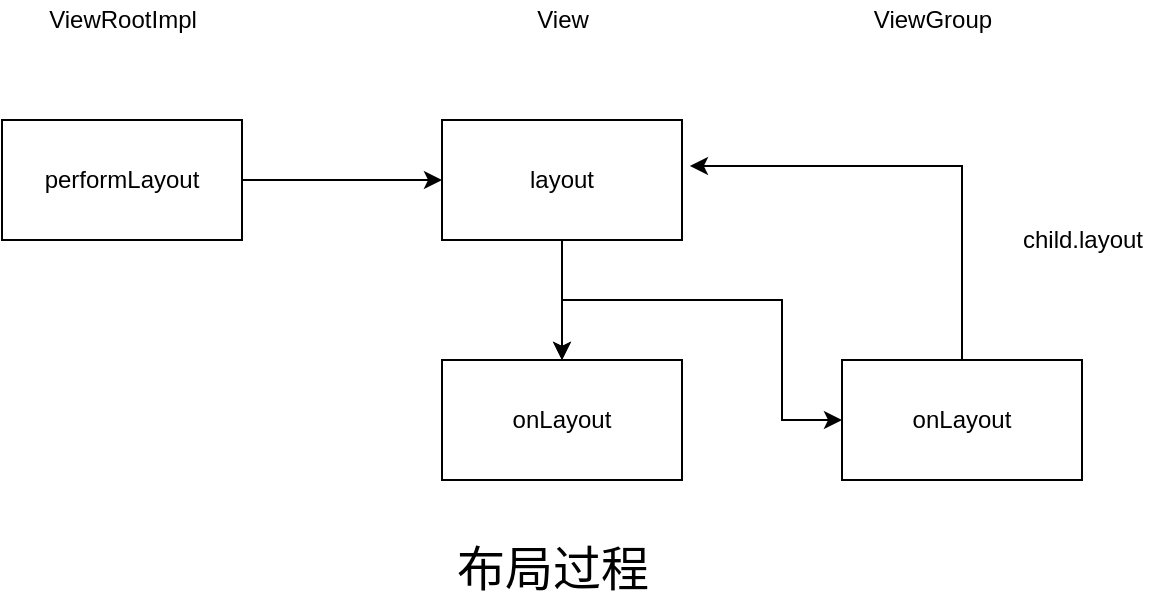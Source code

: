 <mxfile version="14.1.6" type="github"><diagram id="OL2NlKiiOv3Pd1m6O2bv" name="第 1 页"><mxGraphModel dx="1056" dy="593" grid="1" gridSize="10" guides="1" tooltips="1" connect="1" arrows="1" fold="1" page="1" pageScale="1" pageWidth="827" pageHeight="1169" math="0" shadow="0"><root><mxCell id="0"/><mxCell id="1" parent="0"/><mxCell id="_RidUtGXg-J7fm0WF-Xg-5" style="edgeStyle=orthogonalEdgeStyle;rounded=0;orthogonalLoop=1;jettySize=auto;html=1;entryX=0;entryY=0.5;entryDx=0;entryDy=0;" edge="1" parent="1" source="_RidUtGXg-J7fm0WF-Xg-1" target="_RidUtGXg-J7fm0WF-Xg-2"><mxGeometry relative="1" as="geometry"/></mxCell><mxCell id="_RidUtGXg-J7fm0WF-Xg-1" value="performLayout" style="rounded=0;whiteSpace=wrap;html=1;" vertex="1" parent="1"><mxGeometry x="40" y="100" width="120" height="60" as="geometry"/></mxCell><mxCell id="_RidUtGXg-J7fm0WF-Xg-7" style="edgeStyle=orthogonalEdgeStyle;rounded=0;orthogonalLoop=1;jettySize=auto;html=1;entryX=0.5;entryY=0;entryDx=0;entryDy=0;" edge="1" parent="1" source="_RidUtGXg-J7fm0WF-Xg-2" target="_RidUtGXg-J7fm0WF-Xg-6"><mxGeometry relative="1" as="geometry"/></mxCell><mxCell id="_RidUtGXg-J7fm0WF-Xg-12" style="edgeStyle=orthogonalEdgeStyle;rounded=0;orthogonalLoop=1;jettySize=auto;html=1;" edge="1" parent="1" source="_RidUtGXg-J7fm0WF-Xg-2" target="_RidUtGXg-J7fm0WF-Xg-6"><mxGeometry relative="1" as="geometry"><Array as="points"><mxPoint x="320" y="180"/><mxPoint x="320" y="180"/></Array></mxGeometry></mxCell><mxCell id="_RidUtGXg-J7fm0WF-Xg-13" style="edgeStyle=orthogonalEdgeStyle;rounded=0;orthogonalLoop=1;jettySize=auto;html=1;entryX=0;entryY=0.5;entryDx=0;entryDy=0;" edge="1" parent="1" source="_RidUtGXg-J7fm0WF-Xg-2" target="_RidUtGXg-J7fm0WF-Xg-8"><mxGeometry relative="1" as="geometry"><mxPoint x="430" y="260" as="targetPoint"/><Array as="points"><mxPoint x="320" y="190"/><mxPoint x="430" y="190"/><mxPoint x="430" y="250"/></Array></mxGeometry></mxCell><mxCell id="_RidUtGXg-J7fm0WF-Xg-2" value="layout" style="rounded=0;whiteSpace=wrap;html=1;" vertex="1" parent="1"><mxGeometry x="260" y="100" width="120" height="60" as="geometry"/></mxCell><mxCell id="_RidUtGXg-J7fm0WF-Xg-3" value="ViewRootImpl" style="text;html=1;align=center;verticalAlign=middle;resizable=0;points=[];autosize=1;" vertex="1" parent="1"><mxGeometry x="55" y="40" width="90" height="20" as="geometry"/></mxCell><mxCell id="_RidUtGXg-J7fm0WF-Xg-4" value="View&lt;br&gt;" style="text;html=1;align=center;verticalAlign=middle;resizable=0;points=[];autosize=1;" vertex="1" parent="1"><mxGeometry x="300" y="40" width="40" height="20" as="geometry"/></mxCell><mxCell id="_RidUtGXg-J7fm0WF-Xg-6" value="onLayout" style="rounded=0;whiteSpace=wrap;html=1;" vertex="1" parent="1"><mxGeometry x="260" y="220" width="120" height="60" as="geometry"/></mxCell><mxCell id="_RidUtGXg-J7fm0WF-Xg-10" style="edgeStyle=orthogonalEdgeStyle;rounded=0;orthogonalLoop=1;jettySize=auto;html=1;entryX=1.033;entryY=0.383;entryDx=0;entryDy=0;entryPerimeter=0;" edge="1" parent="1" source="_RidUtGXg-J7fm0WF-Xg-8" target="_RidUtGXg-J7fm0WF-Xg-2"><mxGeometry relative="1" as="geometry"><Array as="points"><mxPoint x="520" y="123"/></Array></mxGeometry></mxCell><mxCell id="_RidUtGXg-J7fm0WF-Xg-8" value="onLayout" style="rounded=0;whiteSpace=wrap;html=1;" vertex="1" parent="1"><mxGeometry x="460" y="220" width="120" height="60" as="geometry"/></mxCell><mxCell id="_RidUtGXg-J7fm0WF-Xg-11" value="child.layout" style="text;html=1;align=center;verticalAlign=middle;resizable=0;points=[];autosize=1;" vertex="1" parent="1"><mxGeometry x="540" y="150" width="80" height="20" as="geometry"/></mxCell><mxCell id="_RidUtGXg-J7fm0WF-Xg-14" value="ViewGroup" style="text;html=1;align=center;verticalAlign=middle;resizable=0;points=[];autosize=1;" vertex="1" parent="1"><mxGeometry x="470" y="40" width="70" height="20" as="geometry"/></mxCell><mxCell id="_RidUtGXg-J7fm0WF-Xg-15" value="布局过程" style="text;html=1;align=center;verticalAlign=middle;resizable=0;points=[];autosize=1;fontSize=24;" vertex="1" parent="1"><mxGeometry x="260" y="310" width="110" height="30" as="geometry"/></mxCell></root></mxGraphModel></diagram></mxfile>